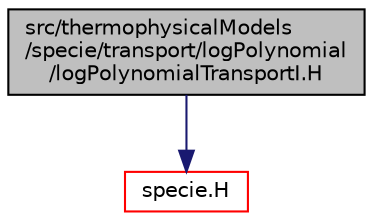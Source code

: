 digraph "src/thermophysicalModels/specie/transport/logPolynomial/logPolynomialTransportI.H"
{
  bgcolor="transparent";
  edge [fontname="Helvetica",fontsize="10",labelfontname="Helvetica",labelfontsize="10"];
  node [fontname="Helvetica",fontsize="10",shape=record];
  Node1 [label="src/thermophysicalModels\l/specie/transport/logPolynomial\l/logPolynomialTransportI.H",height=0.2,width=0.4,color="black", fillcolor="grey75", style="filled", fontcolor="black"];
  Node1 -> Node2 [color="midnightblue",fontsize="10",style="solid",fontname="Helvetica"];
  Node2 [label="specie.H",height=0.2,width=0.4,color="red",URL="$a10342.html"];
}
